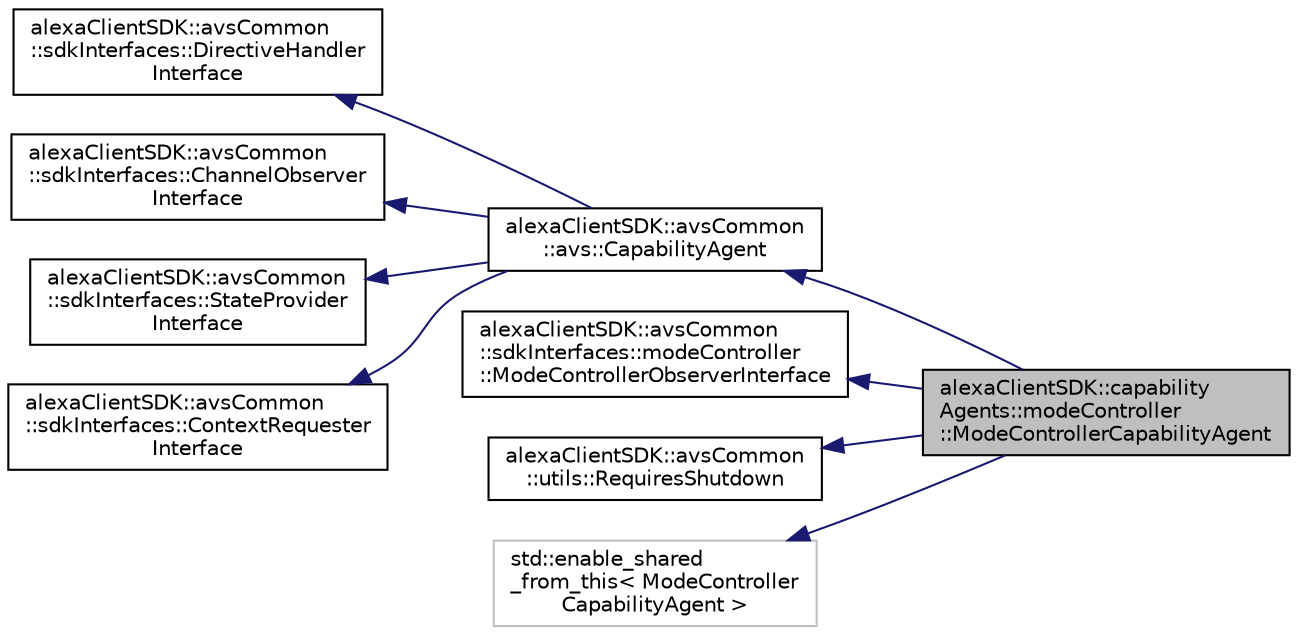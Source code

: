 digraph "alexaClientSDK::capabilityAgents::modeController::ModeControllerCapabilityAgent"
{
  edge [fontname="Helvetica",fontsize="10",labelfontname="Helvetica",labelfontsize="10"];
  node [fontname="Helvetica",fontsize="10",shape=record];
  rankdir="LR";
  Node9 [label="alexaClientSDK::capability\lAgents::modeController\l::ModeControllerCapabilityAgent",height=0.2,width=0.4,color="black", fillcolor="grey75", style="filled", fontcolor="black"];
  Node10 -> Node9 [dir="back",color="midnightblue",fontsize="10",style="solid",fontname="Helvetica"];
  Node10 [label="alexaClientSDK::avsCommon\l::avs::CapabilityAgent",height=0.2,width=0.4,color="black", fillcolor="white", style="filled",URL="$classalexa_client_s_d_k_1_1avs_common_1_1avs_1_1_capability_agent.html"];
  Node11 -> Node10 [dir="back",color="midnightblue",fontsize="10",style="solid",fontname="Helvetica"];
  Node11 [label="alexaClientSDK::avsCommon\l::sdkInterfaces::DirectiveHandler\lInterface",height=0.2,width=0.4,color="black", fillcolor="white", style="filled",URL="$classalexa_client_s_d_k_1_1avs_common_1_1sdk_interfaces_1_1_directive_handler_interface.html"];
  Node12 -> Node10 [dir="back",color="midnightblue",fontsize="10",style="solid",fontname="Helvetica"];
  Node12 [label="alexaClientSDK::avsCommon\l::sdkInterfaces::ChannelObserver\lInterface",height=0.2,width=0.4,color="black", fillcolor="white", style="filled",URL="$classalexa_client_s_d_k_1_1avs_common_1_1sdk_interfaces_1_1_channel_observer_interface.html"];
  Node13 -> Node10 [dir="back",color="midnightblue",fontsize="10",style="solid",fontname="Helvetica"];
  Node13 [label="alexaClientSDK::avsCommon\l::sdkInterfaces::StateProvider\lInterface",height=0.2,width=0.4,color="black", fillcolor="white", style="filled",URL="$classalexa_client_s_d_k_1_1avs_common_1_1sdk_interfaces_1_1_state_provider_interface.html"];
  Node14 -> Node10 [dir="back",color="midnightblue",fontsize="10",style="solid",fontname="Helvetica"];
  Node14 [label="alexaClientSDK::avsCommon\l::sdkInterfaces::ContextRequester\lInterface",height=0.2,width=0.4,color="black", fillcolor="white", style="filled",URL="$classalexa_client_s_d_k_1_1avs_common_1_1sdk_interfaces_1_1_context_requester_interface.html"];
  Node15 -> Node9 [dir="back",color="midnightblue",fontsize="10",style="solid",fontname="Helvetica"];
  Node15 [label="alexaClientSDK::avsCommon\l::sdkInterfaces::modeController\l::ModeControllerObserverInterface",height=0.2,width=0.4,color="black", fillcolor="white", style="filled",URL="$classalexa_client_s_d_k_1_1avs_common_1_1sdk_interfaces_1_1mode_controller_1_1_mode_controller_observer_interface.html"];
  Node16 -> Node9 [dir="back",color="midnightblue",fontsize="10",style="solid",fontname="Helvetica"];
  Node16 [label="alexaClientSDK::avsCommon\l::utils::RequiresShutdown",height=0.2,width=0.4,color="black", fillcolor="white", style="filled",URL="$classalexa_client_s_d_k_1_1avs_common_1_1utils_1_1_requires_shutdown.html"];
  Node17 -> Node9 [dir="back",color="midnightblue",fontsize="10",style="solid",fontname="Helvetica"];
  Node17 [label="std::enable_shared\l_from_this\< ModeController\lCapabilityAgent \>",height=0.2,width=0.4,color="grey75", fillcolor="white", style="filled"];
}
